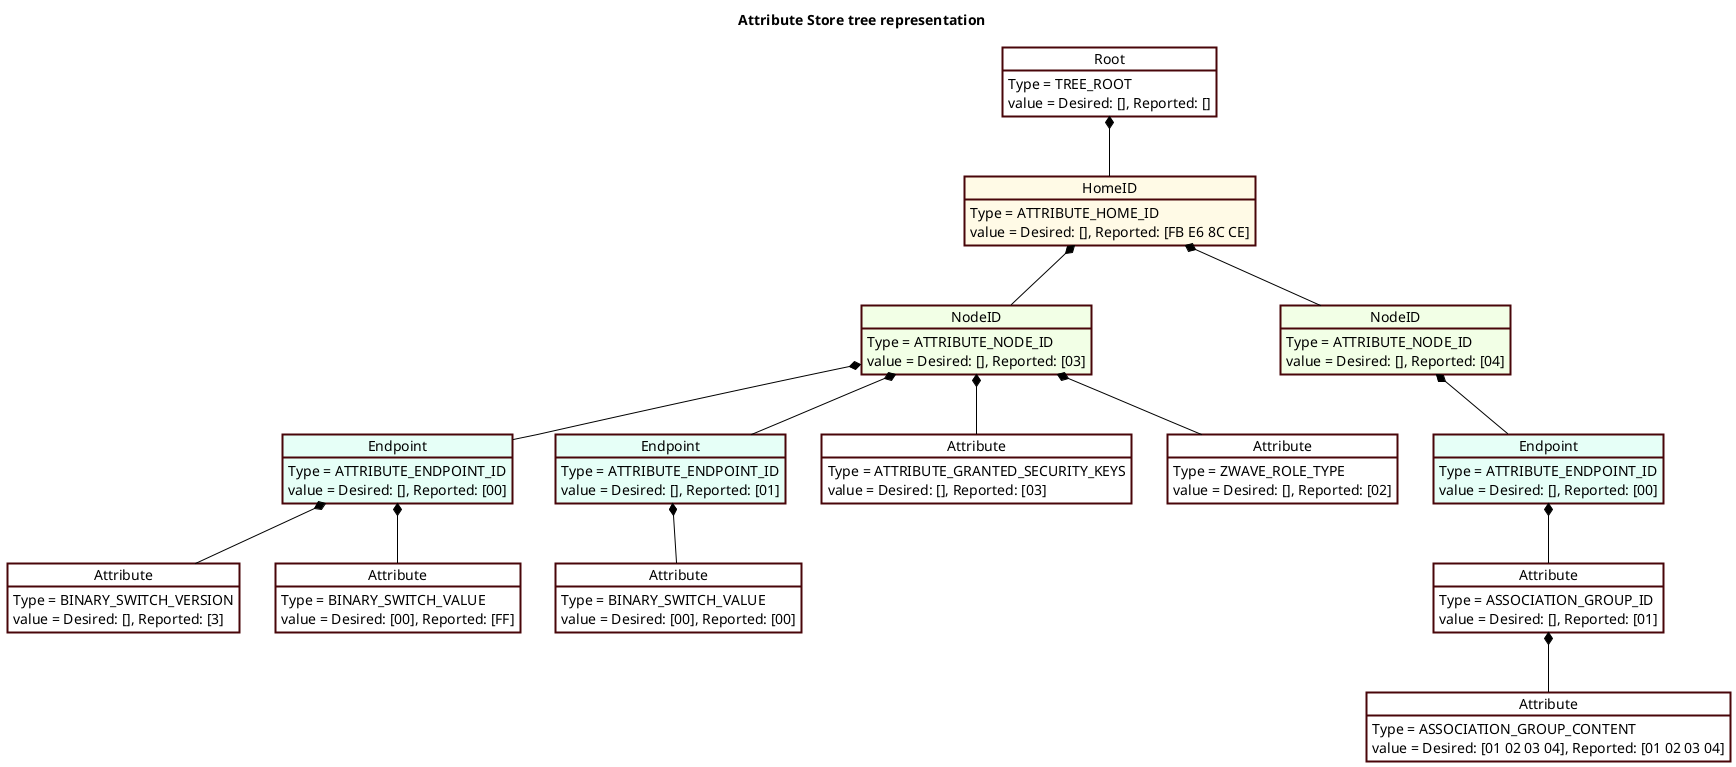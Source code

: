 @startuml

' Style for the diagram
skinparam classFontColor black
skinparam classFontSize 10
skinparam classFontName Helvetica
skinparam shadowing false
skinparam ArrowColor #000000

skinparam ObjectBackgroundColor #x
skinparam ObjectBorderColor #480509
skinparam ObjectBorderThickness 2
skinparam ObjectFontColor #000000

skinparam NoteBackgroundColor #FFFFFF
skinparam NoteBorderColor #000000

title Attribute Store tree representation

object Root
Root : Type = TREE_ROOT
Root : value = Desired: [], Reported: []

object HomeID #fffae6
HomeID : Type = ATTRIBUTE_HOME_ID
HomeID : value = Desired: [], Reported: [FB E6 8C CE]

object "NodeID" as NodeID_1 #f2ffe6
NodeID_1 : Type = ATTRIBUTE_NODE_ID
NodeID_1 : value = Desired: [], Reported: [03]

object "NodeID" as NodeID_2 #f2ffe6
NodeID_2 : Type = ATTRIBUTE_NODE_ID
NodeID_2 : value = Desired: [], Reported: [04]

object "Endpoint" as endpoint_1 #e6fff7
endpoint_1 : Type = ATTRIBUTE_ENDPOINT_ID
endpoint_1 : value = Desired: [], Reported: [00]

object "Endpoint" as endpoint_2 #e6fff7
endpoint_2 : Type = ATTRIBUTE_ENDPOINT_ID
endpoint_2 : value = Desired: [], Reported: [01]

object "Endpoint" as endpoint_3 #e6fff7
endpoint_3 : Type = ATTRIBUTE_ENDPOINT_ID
endpoint_3 : value = Desired: [], Reported: [00]

object "Attribute" as attribute_1 #FFFFFF
attribute_1 : Type = ATTRIBUTE_GRANTED_SECURITY_KEYS
attribute_1 : value = Desired: [], Reported: [03]

object "Attribute" as attribute_2 #FFFFFF
attribute_2 : Type = BINARY_SWITCH_VERSION
attribute_2 : value = Desired: [], Reported: [3]

object "Attribute" as attribute_3 #FFFFFF
attribute_3 : Type = BINARY_SWITCH_VALUE
attribute_3 : value = Desired: [00], Reported: [FF]

object "Attribute" as attribute_4 #FFFFFF
attribute_4 : Type = BINARY_SWITCH_VALUE
attribute_4 : value = Desired: [00], Reported: [00]

object "Attribute" as attribute_5 #FFFFFF
attribute_5 : Type = ZWAVE_ROLE_TYPE
attribute_5 : value = Desired: [], Reported: [02]

object "Attribute" as attribute_6 #FFFFFF
attribute_6 : Type = ASSOCIATION_GROUP_ID
attribute_6 : value = Desired: [], Reported: [01]

object "Attribute" as attribute_7 #FFFFFF
attribute_7 : Type = ASSOCIATION_GROUP_CONTENT
attribute_7 : value = Desired: [01 02 03 04], Reported: [01 02 03 04]

Root *-- HomeID
HomeID *-- NodeID_1
HomeID *-- NodeID_2
NodeID_1 *-- endpoint_1
NodeID_1 *-- endpoint_2
NodeID_2 *-- endpoint_3

NodeID_1 *-- attribute_1
NodeID_1 *-- attribute_5
endpoint_1 *-- attribute_2
endpoint_1 *-- attribute_3
endpoint_2 *-- attribute_4


endpoint_3 *-- attribute_6
attribute_6 *-- attribute_7




@enduml
